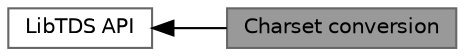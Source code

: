 digraph "Charset conversion"
{
 // LATEX_PDF_SIZE
  bgcolor="transparent";
  edge [fontname=Helvetica,fontsize=10,labelfontname=Helvetica,labelfontsize=10];
  node [fontname=Helvetica,fontsize=10,shape=box,height=0.2,width=0.4];
  rankdir=LR;
  Node1 [id="Node000001",label="Charset conversion",height=0.2,width=0.4,color="gray40", fillcolor="grey60", style="filled", fontcolor="black",tooltip="Convert between different charsets."];
  Node2 [id="Node000002",label="LibTDS API",height=0.2,width=0.4,color="grey40", fillcolor="white", style="filled",URL="$a00594.html",tooltip="Callable functions in libtds."];
  Node2->Node1 [shape=plaintext, dir="back", style="solid"];
}
